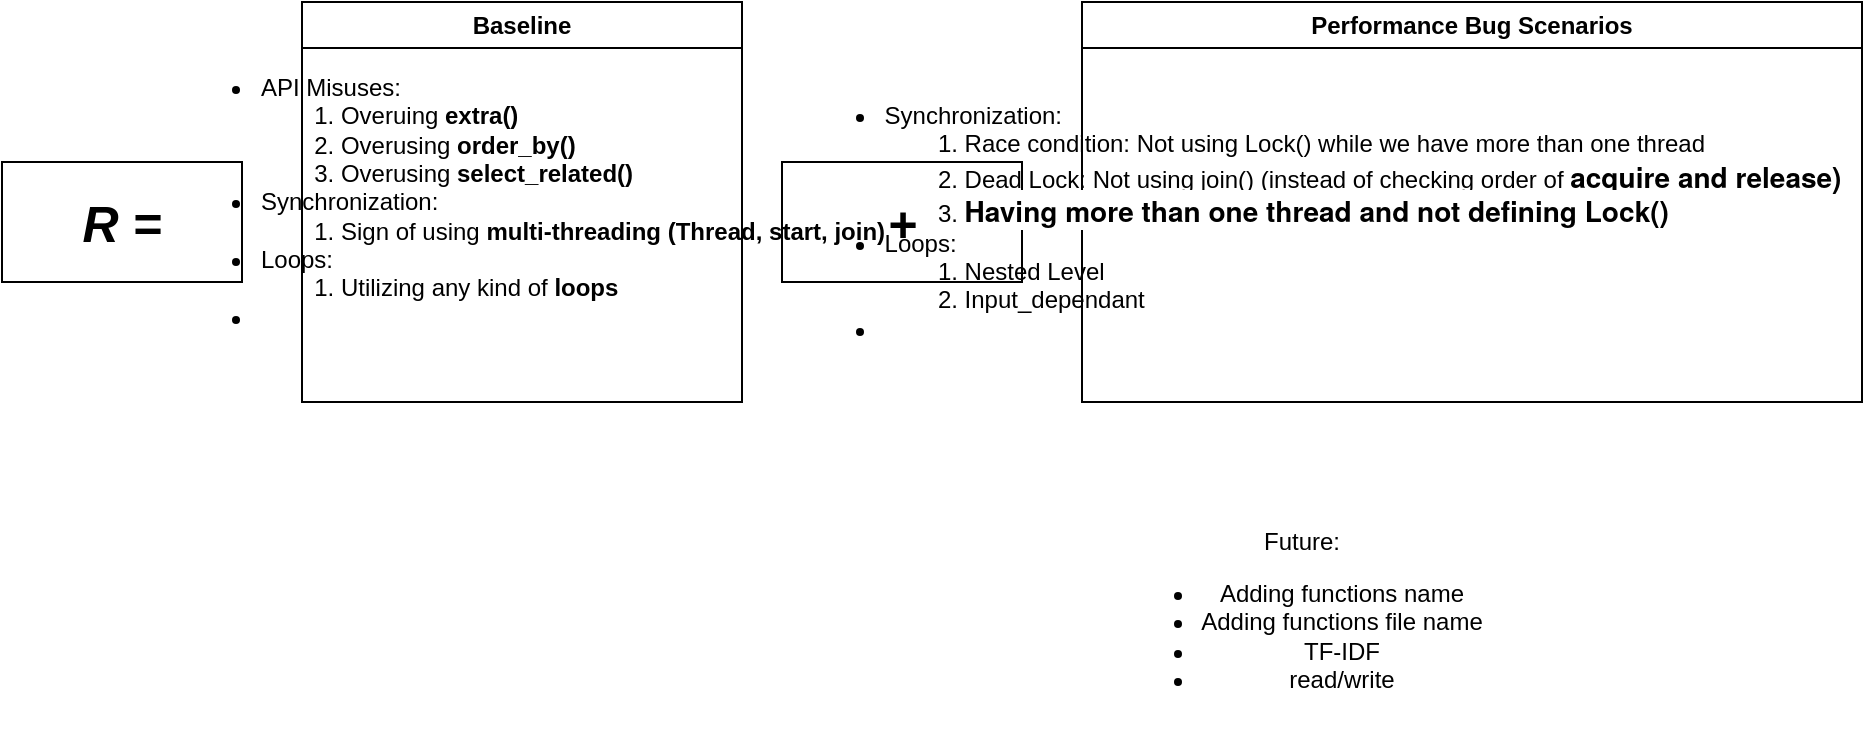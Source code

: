 <mxfile version="21.2.8" type="device">
  <diagram name="Page-1" id="HNmFx-NB3xg4kWhVHFb8">
    <mxGraphModel dx="783" dy="870" grid="1" gridSize="10" guides="1" tooltips="1" connect="1" arrows="1" fold="1" page="1" pageScale="1" pageWidth="850" pageHeight="1100" math="0" shadow="0">
      <root>
        <mxCell id="0" />
        <mxCell id="1" parent="0" />
        <mxCell id="mCqiu4VrbJPYMKOyVtJH-1" value="&lt;b&gt;&lt;i&gt;&lt;font style=&quot;font-size: 25px;&quot;&gt;R =&lt;/font&gt;&lt;/i&gt;&lt;/b&gt;" style="rounded=0;whiteSpace=wrap;html=1;" parent="1" vertex="1">
          <mxGeometry x="30" y="240" width="120" height="60" as="geometry" />
        </mxCell>
        <mxCell id="mCqiu4VrbJPYMKOyVtJH-2" value="Baseline" style="swimlane;whiteSpace=wrap;html=1;" parent="1" vertex="1">
          <mxGeometry x="180" y="160" width="220" height="200" as="geometry">
            <mxRectangle x="180" y="160" width="90" height="30" as="alternateBounds" />
          </mxGeometry>
        </mxCell>
        <mxCell id="mCqiu4VrbJPYMKOyVtJH-3" value="&lt;span style=&quot;font-size: 25px;&quot;&gt;&lt;b&gt;&lt;i&gt;+&lt;/i&gt;&lt;/b&gt;&lt;/span&gt;" style="rounded=0;whiteSpace=wrap;html=1;" parent="1" vertex="1">
          <mxGeometry x="420" y="240" width="120" height="60" as="geometry" />
        </mxCell>
        <mxCell id="mCqiu4VrbJPYMKOyVtJH-4" value="Performance Bug Scenarios" style="swimlane;whiteSpace=wrap;html=1;" parent="1" vertex="1">
          <mxGeometry x="570" y="160" width="390" height="200" as="geometry" />
        </mxCell>
        <mxCell id="mCqiu4VrbJPYMKOyVtJH-11" value="&lt;ul&gt;&lt;li style=&quot;text-align: left;&quot;&gt;Synchronization:&lt;/li&gt;&lt;ol&gt;&lt;li style=&quot;text-align: left;&quot;&gt;Race condition: Not using Lock() while we have more than one thread&lt;/li&gt;&lt;li style=&quot;text-align: left;&quot;&gt;Dead Lock: Not using join() (instead of checking order of&amp;nbsp;&lt;strong style=&quot;box-sizing: border-box; font-family: &amp;quot;Helvetica Neue&amp;quot;, Helvetica, Arial, sans-serif; font-size: 14px; background-color: rgb(255, 255, 255);&quot;&gt;acquire and release)&lt;/strong&gt;&lt;/li&gt;&lt;li style=&quot;text-align: left;&quot;&gt;&lt;strong style=&quot;box-sizing: border-box; font-family: &amp;quot;Helvetica Neue&amp;quot;, Helvetica, Arial, sans-serif; font-size: 14px; background-color: rgb(255, 255, 255);&quot;&gt;Having more than one thread and not defining Lock()&lt;/strong&gt;&lt;/li&gt;&lt;/ol&gt;&lt;li style=&quot;text-align: left;&quot;&gt;Loops:&lt;/li&gt;&lt;ol&gt;&lt;li style=&quot;text-align: left;&quot;&gt;Nested Level&lt;/li&gt;&lt;li style=&quot;text-align: left;&quot;&gt;Input_dependant&lt;/li&gt;&lt;/ol&gt;&lt;li style=&quot;text-align: left;&quot;&gt;&lt;br&gt;&lt;/li&gt;&lt;/ul&gt;" style="text;html=1;align=center;verticalAlign=middle;resizable=0;points=[];autosize=1;strokeColor=none;fillColor=none;" parent="mCqiu4VrbJPYMKOyVtJH-4" vertex="1">
          <mxGeometry x="-150" y="30" width="540" height="160" as="geometry" />
        </mxCell>
        <mxCell id="mCqiu4VrbJPYMKOyVtJH-10" value="&lt;ul&gt;&lt;li style=&quot;text-align: left;&quot;&gt;API Misuses:&lt;/li&gt;&lt;ol&gt;&lt;li style=&quot;border-color: var(--border-color); text-align: left;&quot;&gt;Overuing&amp;nbsp;&lt;b style=&quot;border-color: var(--border-color);&quot;&gt;extra()&lt;/b&gt;&lt;/li&gt;&lt;li style=&quot;border-color: var(--border-color); text-align: left;&quot;&gt;Overusing&lt;b style=&quot;border-color: var(--border-color);&quot;&gt;&amp;nbsp;order_by()&lt;/b&gt;&lt;/li&gt;&lt;li style=&quot;border-color: var(--border-color); text-align: left;&quot;&gt;Overusing&amp;nbsp;&lt;b style=&quot;border-color: var(--border-color);&quot;&gt;select_related()&lt;/b&gt;&lt;/li&gt;&lt;/ol&gt;&lt;li style=&quot;text-align: left;&quot;&gt;Synchronization:&lt;/li&gt;&lt;ol&gt;&lt;li style=&quot;text-align: left;&quot;&gt;Sign of using &lt;b&gt;multi-threading (Thread, start, join)&lt;/b&gt;&lt;/li&gt;&lt;/ol&gt;&lt;li style=&quot;text-align: left;&quot;&gt;Loops:&lt;/li&gt;&lt;ol&gt;&lt;li style=&quot;text-align: left;&quot;&gt;Utilizing any kind of &lt;b&gt;loops&lt;/b&gt;&lt;/li&gt;&lt;/ol&gt;&lt;li style=&quot;text-align: left;&quot;&gt;&lt;br&gt;&lt;/li&gt;&lt;/ul&gt;" style="text;html=1;align=center;verticalAlign=middle;resizable=0;points=[];autosize=1;strokeColor=none;fillColor=none;" parent="1" vertex="1">
          <mxGeometry x="105" y="175" width="380" height="170" as="geometry" />
        </mxCell>
        <mxCell id="HIrzM-PpdGaSL8YoJliv-2" value="Future:&lt;br&gt;&lt;ul&gt;&lt;li&gt;Adding functions name&lt;/li&gt;&lt;li&gt;Adding functions file name&lt;/li&gt;&lt;li&gt;TF-IDF&lt;/li&gt;&lt;li&gt;read/write&lt;/li&gt;&lt;/ul&gt;" style="text;html=1;strokeColor=none;fillColor=none;align=center;verticalAlign=middle;whiteSpace=wrap;rounded=0;" vertex="1" parent="1">
          <mxGeometry x="500" y="410" width="360" height="120" as="geometry" />
        </mxCell>
      </root>
    </mxGraphModel>
  </diagram>
</mxfile>
